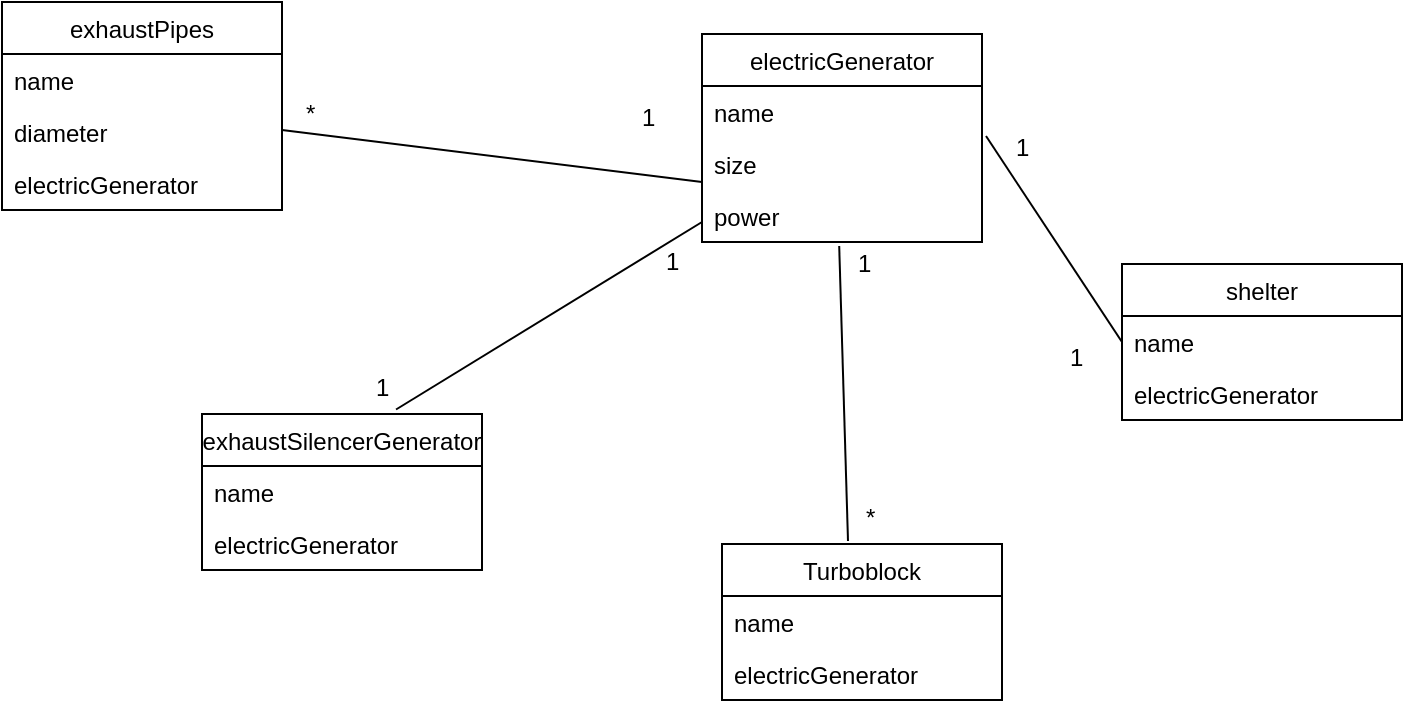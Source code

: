 <mxfile type="github" version="10.6.3"><diagram id="ZxebuRmwgsAXRUz03dDI" name="Page-1"><mxGraphModel grid="1" shadow="0" math="0" pageHeight="1169" pageWidth="827" pageScale="1" page="1" fold="1" arrows="1" connect="1" tooltips="1" guides="1" gridSize="10" dy="449" dx="716"><root><mxCell id="0" /><mxCell id="1" parent="0" /><mxCell id="paTb91i-ceWgJIrsqj05-1" value="electricGenerator" parent="1" vertex="1" style="swimlane;fontStyle=0;childLayout=stackLayout;horizontal=1;startSize=26;fillColor=none;horizontalStack=0;resizeParent=1;resizeParentMax=0;resizeLast=0;collapsible=1;marginBottom=0;"><mxGeometry as="geometry" height="104" width="140" y="936" x="490" /></mxCell><mxCell id="paTb91i-ceWgJIrsqj05-27" value="name" parent="paTb91i-ceWgJIrsqj05-1" vertex="1" style="text;strokeColor=none;fillColor=none;align=left;verticalAlign=top;spacingLeft=4;spacingRight=4;overflow=hidden;rotatable=0;points=[[0,0.5],[1,0.5]];portConstraint=eastwest;"><mxGeometry as="geometry" height="26" width="140" y="26" /></mxCell><mxCell id="paTb91i-ceWgJIrsqj05-2" value="size&#10;" parent="paTb91i-ceWgJIrsqj05-1" vertex="1" style="text;strokeColor=none;fillColor=none;align=left;verticalAlign=top;spacingLeft=4;spacingRight=4;overflow=hidden;rotatable=0;points=[[0,0.5],[1,0.5]];portConstraint=eastwest;"><mxGeometry as="geometry" height="26" width="140" y="52" /></mxCell><mxCell id="paTb91i-ceWgJIrsqj05-28" value="power" parent="paTb91i-ceWgJIrsqj05-1" vertex="1" style="text;strokeColor=none;fillColor=none;align=left;verticalAlign=top;spacingLeft=4;spacingRight=4;overflow=hidden;rotatable=0;points=[[0,0.5],[1,0.5]];portConstraint=eastwest;"><mxGeometry as="geometry" height="26" width="140" y="78" /></mxCell><mxCell id="paTb91i-ceWgJIrsqj05-3" value="shelter" parent="1" vertex="1" style="swimlane;fontStyle=0;childLayout=stackLayout;horizontal=1;startSize=26;fillColor=none;horizontalStack=0;resizeParent=1;resizeParentMax=0;resizeLast=0;collapsible=1;marginBottom=0;"><mxGeometry as="geometry" height="78" width="140" y="1051" x="700" /></mxCell><mxCell id="paTb91i-ceWgJIrsqj05-4" value="name" parent="paTb91i-ceWgJIrsqj05-3" vertex="1" style="text;strokeColor=none;fillColor=none;align=left;verticalAlign=top;spacingLeft=4;spacingRight=4;overflow=hidden;rotatable=0;points=[[0,0.5],[1,0.5]];portConstraint=eastwest;"><mxGeometry as="geometry" height="26" width="140" y="26" /></mxCell><mxCell id="paTb91i-ceWgJIrsqj05-5" value="electricGenerator" parent="paTb91i-ceWgJIrsqj05-3" vertex="1" style="text;strokeColor=none;fillColor=none;align=left;verticalAlign=top;spacingLeft=4;spacingRight=4;overflow=hidden;rotatable=0;points=[[0,0.5],[1,0.5]];portConstraint=eastwest;"><mxGeometry as="geometry" height="26" width="140" y="52" /></mxCell><mxCell id="paTb91i-ceWgJIrsqj05-6" value="Turboblock" parent="1" vertex="1" style="swimlane;fontStyle=0;childLayout=stackLayout;horizontal=1;startSize=26;fillColor=none;horizontalStack=0;resizeParent=1;resizeParentMax=0;resizeLast=0;collapsible=1;marginBottom=0;"><mxGeometry as="geometry" height="78" width="140" y="1191" x="500" /></mxCell><mxCell id="paTb91i-ceWgJIrsqj05-7" value="name" parent="paTb91i-ceWgJIrsqj05-6" vertex="1" style="text;strokeColor=none;fillColor=none;align=left;verticalAlign=top;spacingLeft=4;spacingRight=4;overflow=hidden;rotatable=0;points=[[0,0.5],[1,0.5]];portConstraint=eastwest;"><mxGeometry as="geometry" height="26" width="140" y="26" /></mxCell><mxCell id="paTb91i-ceWgJIrsqj05-8" value="electricGenerator" parent="paTb91i-ceWgJIrsqj05-6" vertex="1" style="text;strokeColor=none;fillColor=none;align=left;verticalAlign=top;spacingLeft=4;spacingRight=4;overflow=hidden;rotatable=0;points=[[0,0.5],[1,0.5]];portConstraint=eastwest;"><mxGeometry as="geometry" height="26" width="140" y="52" /></mxCell><mxCell id="paTb91i-ceWgJIrsqj05-9" value="exhaustSilencerGenerator" parent="1" vertex="1" style="swimlane;fontStyle=0;childLayout=stackLayout;horizontal=1;startSize=26;fillColor=none;horizontalStack=0;resizeParent=1;resizeParentMax=0;resizeLast=0;collapsible=1;marginBottom=0;"><mxGeometry as="geometry" height="78" width="140" y="1126" x="240" /></mxCell><mxCell id="paTb91i-ceWgJIrsqj05-10" value="name" parent="paTb91i-ceWgJIrsqj05-9" vertex="1" style="text;strokeColor=none;fillColor=none;align=left;verticalAlign=top;spacingLeft=4;spacingRight=4;overflow=hidden;rotatable=0;points=[[0,0.5],[1,0.5]];portConstraint=eastwest;"><mxGeometry as="geometry" height="26" width="140" y="26" /></mxCell><mxCell id="paTb91i-ceWgJIrsqj05-11" value="electricGenerator" parent="paTb91i-ceWgJIrsqj05-9" vertex="1" style="text;strokeColor=none;fillColor=none;align=left;verticalAlign=top;spacingLeft=4;spacingRight=4;overflow=hidden;rotatable=0;points=[[0,0.5],[1,0.5]];portConstraint=eastwest;"><mxGeometry as="geometry" height="26" width="140" y="52" /></mxCell><mxCell id="paTb91i-ceWgJIrsqj05-12" value="exhaustPipes" parent="1" vertex="1" style="swimlane;fontStyle=0;childLayout=stackLayout;horizontal=1;startSize=26;fillColor=none;horizontalStack=0;resizeParent=1;resizeParentMax=0;resizeLast=0;collapsible=1;marginBottom=0;"><mxGeometry as="geometry" height="104" width="140" y="920" x="140" /></mxCell><mxCell id="paTb91i-ceWgJIrsqj05-31" value="name" parent="paTb91i-ceWgJIrsqj05-12" vertex="1" style="text;strokeColor=none;fillColor=none;align=left;verticalAlign=top;spacingLeft=4;spacingRight=4;overflow=hidden;rotatable=0;points=[[0,0.5],[1,0.5]];portConstraint=eastwest;"><mxGeometry as="geometry" height="26" width="140" y="26" /></mxCell><mxCell id="paTb91i-ceWgJIrsqj05-13" value="diameter" parent="paTb91i-ceWgJIrsqj05-12" vertex="1" style="text;strokeColor=none;fillColor=none;align=left;verticalAlign=top;spacingLeft=4;spacingRight=4;overflow=hidden;rotatable=0;points=[[0,0.5],[1,0.5]];portConstraint=eastwest;"><mxGeometry as="geometry" height="26" width="140" y="52" /></mxCell><mxCell id="paTb91i-ceWgJIrsqj05-14" value="electricGenerator" parent="paTb91i-ceWgJIrsqj05-12" vertex="1" style="text;strokeColor=none;fillColor=none;align=left;verticalAlign=top;spacingLeft=4;spacingRight=4;overflow=hidden;rotatable=0;points=[[0,0.5],[1,0.5]];portConstraint=eastwest;"><mxGeometry as="geometry" height="26" width="140" y="78" /></mxCell><mxCell id="paTb91i-ceWgJIrsqj05-15" value="" parent="1" style="endArrow=none;html=1;entryX=0;entryY=0.846;entryDx=0;entryDy=0;entryPerimeter=0;" target="paTb91i-ceWgJIrsqj05-2" edge="1"><mxGeometry as="geometry" height="50" width="50" relative="1"><mxPoint as="sourcePoint" y="984" x="280" /><mxPoint as="targetPoint" y="934" x="330" /></mxGeometry></mxCell><mxCell id="paTb91i-ceWgJIrsqj05-16" value="" parent="1" style="endArrow=none;html=1;entryX=1.014;entryY=-0.038;entryDx=0;entryDy=0;entryPerimeter=0;exitX=0;exitY=0.5;exitDx=0;exitDy=0;" edge="1" source="paTb91i-ceWgJIrsqj05-4"><mxGeometry as="geometry" height="50" width="50" relative="1"><mxPoint as="sourcePoint" y="1193" x="410" /><mxPoint as="targetPoint" y="987" x="632" /></mxGeometry></mxCell><mxCell id="paTb91i-ceWgJIrsqj05-17" value="" parent="1" style="endArrow=none;html=1;entryX=0.49;entryY=1.077;entryDx=0;entryDy=0;entryPerimeter=0;exitX=0.45;exitY=-0.019;exitDx=0;exitDy=0;exitPerimeter=0;" target="paTb91i-ceWgJIrsqj05-28" edge="1" source="paTb91i-ceWgJIrsqj05-6"><mxGeometry as="geometry" height="50" width="50" relative="1"><mxPoint as="sourcePoint" y="1142" x="530" /><mxPoint as="targetPoint" y="1018" x="560" /></mxGeometry></mxCell><mxCell id="paTb91i-ceWgJIrsqj05-18" value="" parent="1" style="endArrow=none;html=1;exitX=0.693;exitY=-0.029;exitDx=0;exitDy=0;exitPerimeter=0;" edge="1" source="paTb91i-ceWgJIrsqj05-9"><mxGeometry as="geometry" height="50" width="50" relative="1"><mxPoint as="sourcePoint" y="1074" x="440" /><mxPoint as="targetPoint" y="1030" x="490" /></mxGeometry></mxCell><mxCell id="paTb91i-ceWgJIrsqj05-19" value="*" parent="1" vertex="1" style="text;html=1;resizable=0;points=[];autosize=1;align=left;verticalAlign=top;spacingTop=-4;"><mxGeometry as="geometry" height="20" width="20" y="1168" x="570" /></mxCell><mxCell id="paTb91i-ceWgJIrsqj05-20" value="1" parent="1" vertex="1" style="text;html=1;resizable=0;points=[];autosize=1;align=left;verticalAlign=top;spacingTop=-4;"><mxGeometry as="geometry" height="20" width="20" y="1041" x="566" /></mxCell><mxCell id="paTb91i-ceWgJIrsqj05-21" value="1" parent="1" vertex="1" style="text;html=1;resizable=0;points=[];autosize=1;align=left;verticalAlign=top;spacingTop=-4;"><mxGeometry as="geometry" height="20" width="20" y="1088" x="672" /></mxCell><mxCell id="paTb91i-ceWgJIrsqj05-22" value="1" parent="1" vertex="1" style="text;html=1;resizable=0;points=[];autosize=1;align=left;verticalAlign=top;spacingTop=-4;"><mxGeometry as="geometry" height="20" width="20" y="983" x="645" /></mxCell><mxCell id="paTb91i-ceWgJIrsqj05-23" value="1" parent="1" vertex="1" style="text;html=1;resizable=0;points=[];autosize=1;align=left;verticalAlign=top;spacingTop=-4;"><mxGeometry as="geometry" height="20" width="20" y="1103" x="325" /></mxCell><mxCell id="paTb91i-ceWgJIrsqj05-24" value="1" parent="1" vertex="1" style="text;html=1;resizable=0;points=[];autosize=1;align=left;verticalAlign=top;spacingTop=-4;"><mxGeometry as="geometry" height="20" width="20" y="1040" x="470" /></mxCell><mxCell id="paTb91i-ceWgJIrsqj05-25" value="*" parent="1" vertex="1" style="text;html=1;resizable=0;points=[];autosize=1;align=left;verticalAlign=top;spacingTop=-4;"><mxGeometry as="geometry" height="20" width="20" y="966" x="290" /></mxCell><mxCell id="paTb91i-ceWgJIrsqj05-26" value="1" parent="1" vertex="1" style="text;html=1;resizable=0;points=[];autosize=1;align=left;verticalAlign=top;spacingTop=-4;"><mxGeometry as="geometry" height="20" width="20" y="968" x="458" /></mxCell></root></mxGraphModel></diagram></mxfile>